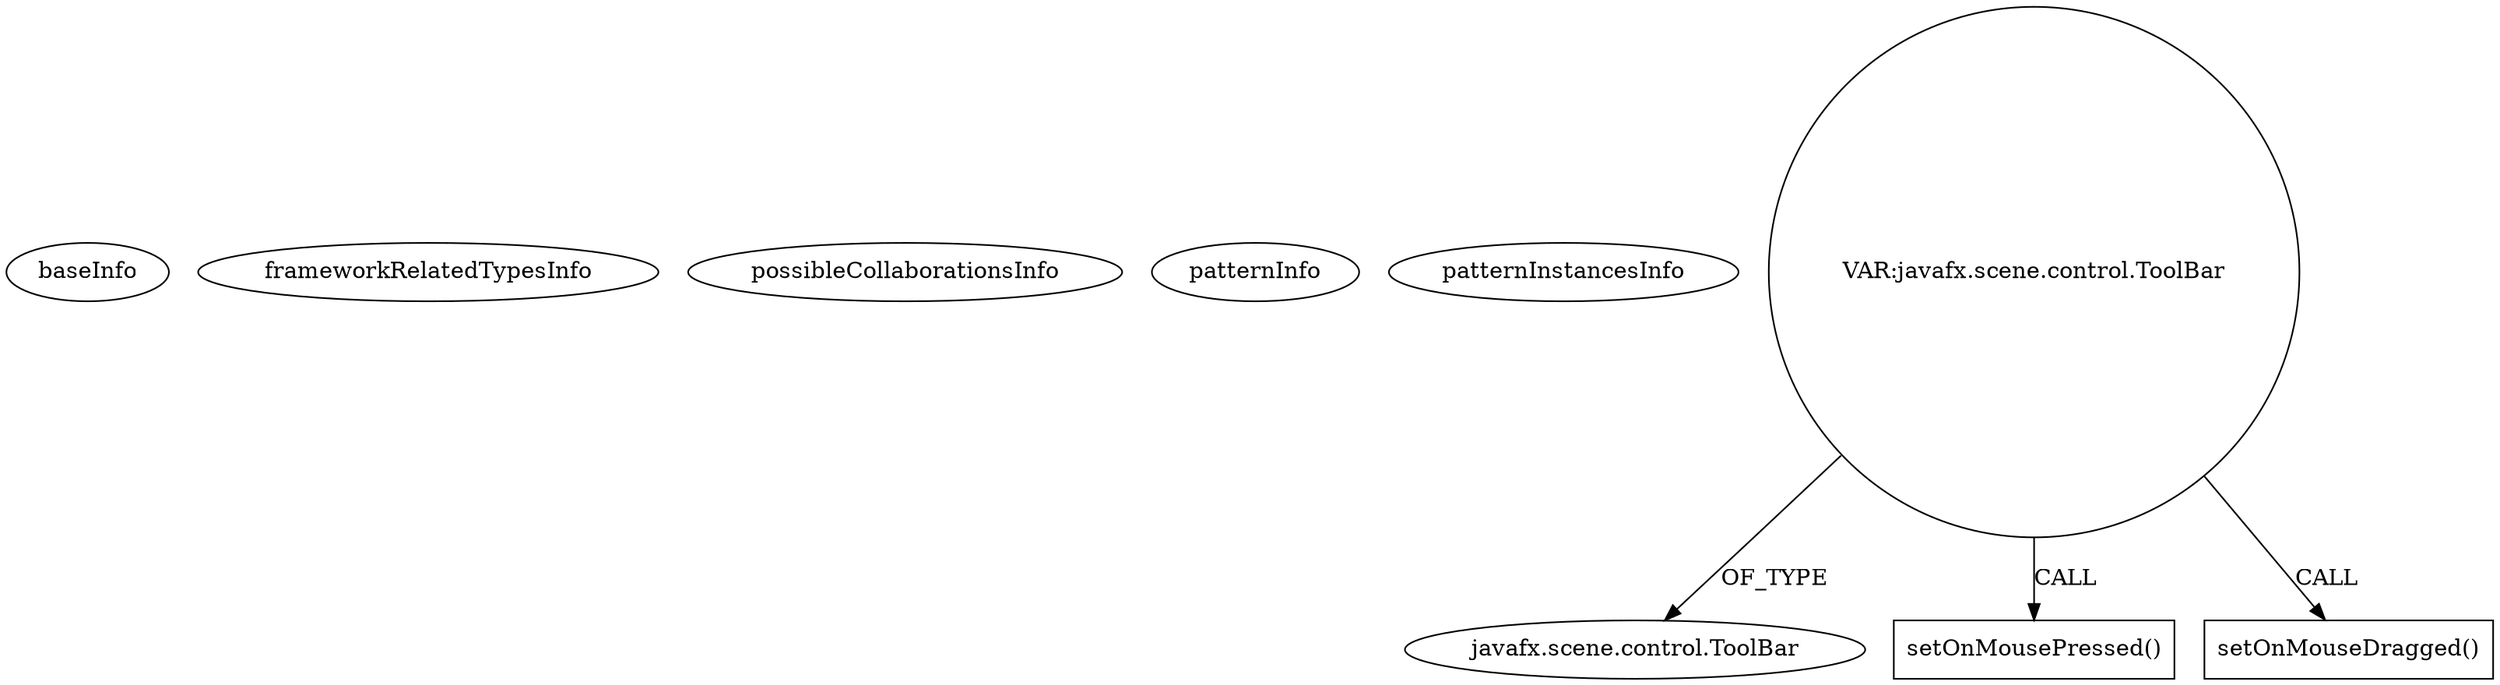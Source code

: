 digraph {
baseInfo[graphId=2893,category="pattern",isAnonymous=false,possibleRelation=false]
frameworkRelatedTypesInfo[]
possibleCollaborationsInfo[]
patternInfo[frequency=2.0,patternRootClient=null]
patternInstancesInfo[0="LichuanLu-ShunUI-FX~/LichuanLu-ShunUI-FX/ShunUI-FX-master/src/controllers/Controller.java~Controller~779",1="amonker-AmonkerFX~/amonker-AmonkerFX/AmonkerFX-master/src/cn/jingyun/javafx/amonker/ui/AmonkerUIApplication.java~AmonkerUIApplication~1831"]
16[label="javafx.scene.control.ToolBar",vertexType="FRAMEWORK_CLASS_TYPE",isFrameworkType=false]
41[label="VAR:javafx.scene.control.ToolBar",vertexType="VARIABLE_EXPRESION",isFrameworkType=false,shape=circle]
54[label="setOnMousePressed()",vertexType="INSIDE_CALL",isFrameworkType=false,shape=box]
64[label="setOnMouseDragged()",vertexType="INSIDE_CALL",isFrameworkType=false,shape=box]
41->64[label="CALL"]
41->54[label="CALL"]
41->16[label="OF_TYPE"]
}
